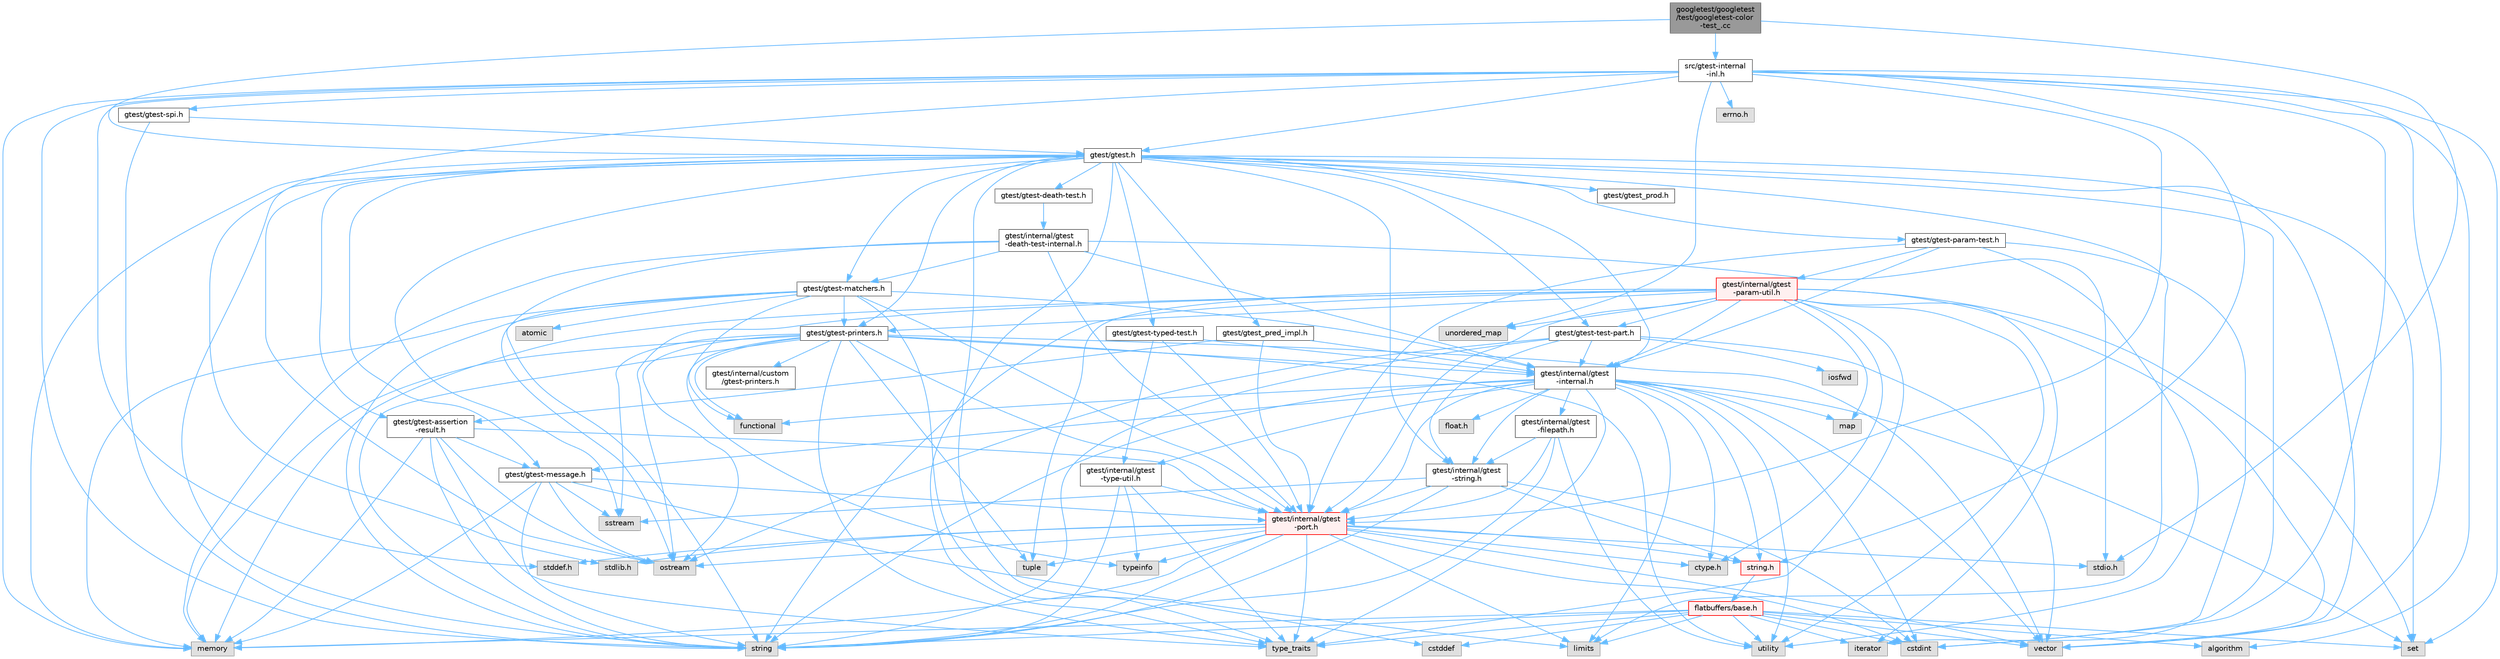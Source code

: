 digraph "googletest/googletest/test/googletest-color-test_.cc"
{
 // LATEX_PDF_SIZE
  bgcolor="transparent";
  edge [fontname=Helvetica,fontsize=10,labelfontname=Helvetica,labelfontsize=10];
  node [fontname=Helvetica,fontsize=10,shape=box,height=0.2,width=0.4];
  Node1 [id="Node000001",label="googletest/googletest\l/test/googletest-color\l-test_.cc",height=0.2,width=0.4,color="gray40", fillcolor="grey60", style="filled", fontcolor="black",tooltip=" "];
  Node1 -> Node2 [id="edge172_Node000001_Node000002",color="steelblue1",style="solid",tooltip=" "];
  Node2 [id="Node000002",label="stdio.h",height=0.2,width=0.4,color="grey60", fillcolor="#E0E0E0", style="filled",tooltip=" "];
  Node1 -> Node3 [id="edge173_Node000001_Node000003",color="steelblue1",style="solid",tooltip=" "];
  Node3 [id="Node000003",label="gtest/gtest.h",height=0.2,width=0.4,color="grey40", fillcolor="white", style="filled",URL="$gtest_8h.html",tooltip=" "];
  Node3 -> Node4 [id="edge174_Node000003_Node000004",color="steelblue1",style="solid",tooltip=" "];
  Node4 [id="Node000004",label="cstddef",height=0.2,width=0.4,color="grey60", fillcolor="#E0E0E0", style="filled",tooltip=" "];
  Node3 -> Node5 [id="edge175_Node000003_Node000005",color="steelblue1",style="solid",tooltip=" "];
  Node5 [id="Node000005",label="cstdint",height=0.2,width=0.4,color="grey60", fillcolor="#E0E0E0", style="filled",tooltip=" "];
  Node3 -> Node6 [id="edge176_Node000003_Node000006",color="steelblue1",style="solid",tooltip=" "];
  Node6 [id="Node000006",label="limits",height=0.2,width=0.4,color="grey60", fillcolor="#E0E0E0", style="filled",tooltip=" "];
  Node3 -> Node7 [id="edge177_Node000003_Node000007",color="steelblue1",style="solid",tooltip=" "];
  Node7 [id="Node000007",label="memory",height=0.2,width=0.4,color="grey60", fillcolor="#E0E0E0", style="filled",tooltip=" "];
  Node3 -> Node8 [id="edge178_Node000003_Node000008",color="steelblue1",style="solid",tooltip=" "];
  Node8 [id="Node000008",label="ostream",height=0.2,width=0.4,color="grey60", fillcolor="#E0E0E0", style="filled",tooltip=" "];
  Node3 -> Node9 [id="edge179_Node000003_Node000009",color="steelblue1",style="solid",tooltip=" "];
  Node9 [id="Node000009",label="set",height=0.2,width=0.4,color="grey60", fillcolor="#E0E0E0", style="filled",tooltip=" "];
  Node3 -> Node10 [id="edge180_Node000003_Node000010",color="steelblue1",style="solid",tooltip=" "];
  Node10 [id="Node000010",label="sstream",height=0.2,width=0.4,color="grey60", fillcolor="#E0E0E0", style="filled",tooltip=" "];
  Node3 -> Node11 [id="edge181_Node000003_Node000011",color="steelblue1",style="solid",tooltip=" "];
  Node11 [id="Node000011",label="string",height=0.2,width=0.4,color="grey60", fillcolor="#E0E0E0", style="filled",tooltip=" "];
  Node3 -> Node12 [id="edge182_Node000003_Node000012",color="steelblue1",style="solid",tooltip=" "];
  Node12 [id="Node000012",label="type_traits",height=0.2,width=0.4,color="grey60", fillcolor="#E0E0E0", style="filled",tooltip=" "];
  Node3 -> Node13 [id="edge183_Node000003_Node000013",color="steelblue1",style="solid",tooltip=" "];
  Node13 [id="Node000013",label="vector",height=0.2,width=0.4,color="grey60", fillcolor="#E0E0E0", style="filled",tooltip=" "];
  Node3 -> Node14 [id="edge184_Node000003_Node000014",color="steelblue1",style="solid",tooltip=" "];
  Node14 [id="Node000014",label="gtest/gtest-assertion\l-result.h",height=0.2,width=0.4,color="grey40", fillcolor="white", style="filled",URL="$gtest-assertion-result_8h.html",tooltip=" "];
  Node14 -> Node7 [id="edge185_Node000014_Node000007",color="steelblue1",style="solid",tooltip=" "];
  Node14 -> Node8 [id="edge186_Node000014_Node000008",color="steelblue1",style="solid",tooltip=" "];
  Node14 -> Node11 [id="edge187_Node000014_Node000011",color="steelblue1",style="solid",tooltip=" "];
  Node14 -> Node12 [id="edge188_Node000014_Node000012",color="steelblue1",style="solid",tooltip=" "];
  Node14 -> Node15 [id="edge189_Node000014_Node000015",color="steelblue1",style="solid",tooltip=" "];
  Node15 [id="Node000015",label="gtest/gtest-message.h",height=0.2,width=0.4,color="grey40", fillcolor="white", style="filled",URL="$gtest-message_8h.html",tooltip=" "];
  Node15 -> Node6 [id="edge190_Node000015_Node000006",color="steelblue1",style="solid",tooltip=" "];
  Node15 -> Node7 [id="edge191_Node000015_Node000007",color="steelblue1",style="solid",tooltip=" "];
  Node15 -> Node8 [id="edge192_Node000015_Node000008",color="steelblue1",style="solid",tooltip=" "];
  Node15 -> Node10 [id="edge193_Node000015_Node000010",color="steelblue1",style="solid",tooltip=" "];
  Node15 -> Node11 [id="edge194_Node000015_Node000011",color="steelblue1",style="solid",tooltip=" "];
  Node15 -> Node16 [id="edge195_Node000015_Node000016",color="steelblue1",style="solid",tooltip=" "];
  Node16 [id="Node000016",label="gtest/internal/gtest\l-port.h",height=0.2,width=0.4,color="red", fillcolor="#FFF0F0", style="filled",URL="$gtest-port_8h.html",tooltip=" "];
  Node16 -> Node18 [id="edge196_Node000016_Node000018",color="steelblue1",style="solid",tooltip=" "];
  Node18 [id="Node000018",label="ctype.h",height=0.2,width=0.4,color="grey60", fillcolor="#E0E0E0", style="filled",tooltip=" "];
  Node16 -> Node19 [id="edge197_Node000016_Node000019",color="steelblue1",style="solid",tooltip=" "];
  Node19 [id="Node000019",label="stddef.h",height=0.2,width=0.4,color="grey60", fillcolor="#E0E0E0", style="filled",tooltip=" "];
  Node16 -> Node2 [id="edge198_Node000016_Node000002",color="steelblue1",style="solid",tooltip=" "];
  Node16 -> Node20 [id="edge199_Node000016_Node000020",color="steelblue1",style="solid",tooltip=" "];
  Node20 [id="Node000020",label="stdlib.h",height=0.2,width=0.4,color="grey60", fillcolor="#E0E0E0", style="filled",tooltip=" "];
  Node16 -> Node21 [id="edge200_Node000016_Node000021",color="steelblue1",style="solid",tooltip=" "];
  Node21 [id="Node000021",label="string.h",height=0.2,width=0.4,color="red", fillcolor="#FFF0F0", style="filled",URL="$string_8h.html",tooltip=" "];
  Node21 -> Node22 [id="edge201_Node000021_Node000022",color="steelblue1",style="solid",tooltip=" "];
  Node22 [id="Node000022",label="flatbuffers/base.h",height=0.2,width=0.4,color="red", fillcolor="#FFF0F0", style="filled",URL="$base_8h.html",tooltip=" "];
  Node22 -> Node5 [id="edge202_Node000022_Node000005",color="steelblue1",style="solid",tooltip=" "];
  Node22 -> Node4 [id="edge203_Node000022_Node000004",color="steelblue1",style="solid",tooltip=" "];
  Node22 -> Node26 [id="edge204_Node000022_Node000026",color="steelblue1",style="solid",tooltip=" "];
  Node26 [id="Node000026",label="utility",height=0.2,width=0.4,color="grey60", fillcolor="#E0E0E0", style="filled",tooltip=" "];
  Node22 -> Node11 [id="edge205_Node000022_Node000011",color="steelblue1",style="solid",tooltip=" "];
  Node22 -> Node12 [id="edge206_Node000022_Node000012",color="steelblue1",style="solid",tooltip=" "];
  Node22 -> Node13 [id="edge207_Node000022_Node000013",color="steelblue1",style="solid",tooltip=" "];
  Node22 -> Node9 [id="edge208_Node000022_Node000009",color="steelblue1",style="solid",tooltip=" "];
  Node22 -> Node27 [id="edge209_Node000022_Node000027",color="steelblue1",style="solid",tooltip=" "];
  Node27 [id="Node000027",label="algorithm",height=0.2,width=0.4,color="grey60", fillcolor="#E0E0E0", style="filled",tooltip=" "];
  Node22 -> Node6 [id="edge210_Node000022_Node000006",color="steelblue1",style="solid",tooltip=" "];
  Node22 -> Node28 [id="edge211_Node000022_Node000028",color="steelblue1",style="solid",tooltip=" "];
  Node28 [id="Node000028",label="iterator",height=0.2,width=0.4,color="grey60", fillcolor="#E0E0E0", style="filled",tooltip=" "];
  Node22 -> Node7 [id="edge212_Node000022_Node000007",color="steelblue1",style="solid",tooltip=" "];
  Node16 -> Node5 [id="edge213_Node000016_Node000005",color="steelblue1",style="solid",tooltip=" "];
  Node16 -> Node6 [id="edge214_Node000016_Node000006",color="steelblue1",style="solid",tooltip=" "];
  Node16 -> Node7 [id="edge215_Node000016_Node000007",color="steelblue1",style="solid",tooltip=" "];
  Node16 -> Node8 [id="edge216_Node000016_Node000008",color="steelblue1",style="solid",tooltip=" "];
  Node16 -> Node11 [id="edge217_Node000016_Node000011",color="steelblue1",style="solid",tooltip=" "];
  Node16 -> Node35 [id="edge218_Node000016_Node000035",color="steelblue1",style="solid",tooltip=" "];
  Node35 [id="Node000035",label="tuple",height=0.2,width=0.4,color="grey60", fillcolor="#E0E0E0", style="filled",tooltip=" "];
  Node16 -> Node12 [id="edge219_Node000016_Node000012",color="steelblue1",style="solid",tooltip=" "];
  Node16 -> Node13 [id="edge220_Node000016_Node000013",color="steelblue1",style="solid",tooltip=" "];
  Node16 -> Node43 [id="edge221_Node000016_Node000043",color="steelblue1",style="solid",tooltip=" "];
  Node43 [id="Node000043",label="typeinfo",height=0.2,width=0.4,color="grey60", fillcolor="#E0E0E0", style="filled",tooltip=" "];
  Node14 -> Node16 [id="edge222_Node000014_Node000016",color="steelblue1",style="solid",tooltip=" "];
  Node3 -> Node44 [id="edge223_Node000003_Node000044",color="steelblue1",style="solid",tooltip=" "];
  Node44 [id="Node000044",label="gtest/gtest-death-test.h",height=0.2,width=0.4,color="grey40", fillcolor="white", style="filled",URL="$gtest-death-test_8h.html",tooltip=" "];
  Node44 -> Node45 [id="edge224_Node000044_Node000045",color="steelblue1",style="solid",tooltip=" "];
  Node45 [id="Node000045",label="gtest/internal/gtest\l-death-test-internal.h",height=0.2,width=0.4,color="grey40", fillcolor="white", style="filled",URL="$gtest-death-test-internal_8h.html",tooltip=" "];
  Node45 -> Node2 [id="edge225_Node000045_Node000002",color="steelblue1",style="solid",tooltip=" "];
  Node45 -> Node7 [id="edge226_Node000045_Node000007",color="steelblue1",style="solid",tooltip=" "];
  Node45 -> Node11 [id="edge227_Node000045_Node000011",color="steelblue1",style="solid",tooltip=" "];
  Node45 -> Node46 [id="edge228_Node000045_Node000046",color="steelblue1",style="solid",tooltip=" "];
  Node46 [id="Node000046",label="gtest/gtest-matchers.h",height=0.2,width=0.4,color="grey40", fillcolor="white", style="filled",URL="$gtest-matchers_8h.html",tooltip=" "];
  Node46 -> Node47 [id="edge229_Node000046_Node000047",color="steelblue1",style="solid",tooltip=" "];
  Node47 [id="Node000047",label="atomic",height=0.2,width=0.4,color="grey60", fillcolor="#E0E0E0", style="filled",tooltip=" "];
  Node46 -> Node48 [id="edge230_Node000046_Node000048",color="steelblue1",style="solid",tooltip=" "];
  Node48 [id="Node000048",label="functional",height=0.2,width=0.4,color="grey60", fillcolor="#E0E0E0", style="filled",tooltip=" "];
  Node46 -> Node7 [id="edge231_Node000046_Node000007",color="steelblue1",style="solid",tooltip=" "];
  Node46 -> Node8 [id="edge232_Node000046_Node000008",color="steelblue1",style="solid",tooltip=" "];
  Node46 -> Node11 [id="edge233_Node000046_Node000011",color="steelblue1",style="solid",tooltip=" "];
  Node46 -> Node12 [id="edge234_Node000046_Node000012",color="steelblue1",style="solid",tooltip=" "];
  Node46 -> Node49 [id="edge235_Node000046_Node000049",color="steelblue1",style="solid",tooltip=" "];
  Node49 [id="Node000049",label="gtest/gtest-printers.h",height=0.2,width=0.4,color="grey40", fillcolor="white", style="filled",URL="$gtest-printers_8h.html",tooltip=" "];
  Node49 -> Node48 [id="edge236_Node000049_Node000048",color="steelblue1",style="solid",tooltip=" "];
  Node49 -> Node7 [id="edge237_Node000049_Node000007",color="steelblue1",style="solid",tooltip=" "];
  Node49 -> Node8 [id="edge238_Node000049_Node000008",color="steelblue1",style="solid",tooltip=" "];
  Node49 -> Node10 [id="edge239_Node000049_Node000010",color="steelblue1",style="solid",tooltip=" "];
  Node49 -> Node11 [id="edge240_Node000049_Node000011",color="steelblue1",style="solid",tooltip=" "];
  Node49 -> Node35 [id="edge241_Node000049_Node000035",color="steelblue1",style="solid",tooltip=" "];
  Node49 -> Node12 [id="edge242_Node000049_Node000012",color="steelblue1",style="solid",tooltip=" "];
  Node49 -> Node43 [id="edge243_Node000049_Node000043",color="steelblue1",style="solid",tooltip=" "];
  Node49 -> Node26 [id="edge244_Node000049_Node000026",color="steelblue1",style="solid",tooltip=" "];
  Node49 -> Node13 [id="edge245_Node000049_Node000013",color="steelblue1",style="solid",tooltip=" "];
  Node49 -> Node50 [id="edge246_Node000049_Node000050",color="steelblue1",style="solid",tooltip=" "];
  Node50 [id="Node000050",label="gtest/internal/gtest\l-internal.h",height=0.2,width=0.4,color="grey40", fillcolor="white", style="filled",URL="$gtest-internal_8h.html",tooltip=" "];
  Node50 -> Node16 [id="edge247_Node000050_Node000016",color="steelblue1",style="solid",tooltip=" "];
  Node50 -> Node18 [id="edge248_Node000050_Node000018",color="steelblue1",style="solid",tooltip=" "];
  Node50 -> Node51 [id="edge249_Node000050_Node000051",color="steelblue1",style="solid",tooltip=" "];
  Node51 [id="Node000051",label="float.h",height=0.2,width=0.4,color="grey60", fillcolor="#E0E0E0", style="filled",tooltip=" "];
  Node50 -> Node21 [id="edge250_Node000050_Node000021",color="steelblue1",style="solid",tooltip=" "];
  Node50 -> Node5 [id="edge251_Node000050_Node000005",color="steelblue1",style="solid",tooltip=" "];
  Node50 -> Node48 [id="edge252_Node000050_Node000048",color="steelblue1",style="solid",tooltip=" "];
  Node50 -> Node6 [id="edge253_Node000050_Node000006",color="steelblue1",style="solid",tooltip=" "];
  Node50 -> Node52 [id="edge254_Node000050_Node000052",color="steelblue1",style="solid",tooltip=" "];
  Node52 [id="Node000052",label="map",height=0.2,width=0.4,color="grey60", fillcolor="#E0E0E0", style="filled",tooltip=" "];
  Node50 -> Node9 [id="edge255_Node000050_Node000009",color="steelblue1",style="solid",tooltip=" "];
  Node50 -> Node11 [id="edge256_Node000050_Node000011",color="steelblue1",style="solid",tooltip=" "];
  Node50 -> Node12 [id="edge257_Node000050_Node000012",color="steelblue1",style="solid",tooltip=" "];
  Node50 -> Node26 [id="edge258_Node000050_Node000026",color="steelblue1",style="solid",tooltip=" "];
  Node50 -> Node13 [id="edge259_Node000050_Node000013",color="steelblue1",style="solid",tooltip=" "];
  Node50 -> Node15 [id="edge260_Node000050_Node000015",color="steelblue1",style="solid",tooltip=" "];
  Node50 -> Node53 [id="edge261_Node000050_Node000053",color="steelblue1",style="solid",tooltip=" "];
  Node53 [id="Node000053",label="gtest/internal/gtest\l-filepath.h",height=0.2,width=0.4,color="grey40", fillcolor="white", style="filled",URL="$gtest-filepath_8h.html",tooltip=" "];
  Node53 -> Node11 [id="edge262_Node000053_Node000011",color="steelblue1",style="solid",tooltip=" "];
  Node53 -> Node26 [id="edge263_Node000053_Node000026",color="steelblue1",style="solid",tooltip=" "];
  Node53 -> Node16 [id="edge264_Node000053_Node000016",color="steelblue1",style="solid",tooltip=" "];
  Node53 -> Node54 [id="edge265_Node000053_Node000054",color="steelblue1",style="solid",tooltip=" "];
  Node54 [id="Node000054",label="gtest/internal/gtest\l-string.h",height=0.2,width=0.4,color="grey40", fillcolor="white", style="filled",URL="$gtest-string_8h.html",tooltip=" "];
  Node54 -> Node21 [id="edge266_Node000054_Node000021",color="steelblue1",style="solid",tooltip=" "];
  Node54 -> Node5 [id="edge267_Node000054_Node000005",color="steelblue1",style="solid",tooltip=" "];
  Node54 -> Node10 [id="edge268_Node000054_Node000010",color="steelblue1",style="solid",tooltip=" "];
  Node54 -> Node11 [id="edge269_Node000054_Node000011",color="steelblue1",style="solid",tooltip=" "];
  Node54 -> Node16 [id="edge270_Node000054_Node000016",color="steelblue1",style="solid",tooltip=" "];
  Node50 -> Node54 [id="edge271_Node000050_Node000054",color="steelblue1",style="solid",tooltip=" "];
  Node50 -> Node55 [id="edge272_Node000050_Node000055",color="steelblue1",style="solid",tooltip=" "];
  Node55 [id="Node000055",label="gtest/internal/gtest\l-type-util.h",height=0.2,width=0.4,color="grey40", fillcolor="white", style="filled",URL="$gtest-type-util_8h.html",tooltip=" "];
  Node55 -> Node11 [id="edge273_Node000055_Node000011",color="steelblue1",style="solid",tooltip=" "];
  Node55 -> Node12 [id="edge274_Node000055_Node000012",color="steelblue1",style="solid",tooltip=" "];
  Node55 -> Node43 [id="edge275_Node000055_Node000043",color="steelblue1",style="solid",tooltip=" "];
  Node55 -> Node16 [id="edge276_Node000055_Node000016",color="steelblue1",style="solid",tooltip=" "];
  Node49 -> Node16 [id="edge277_Node000049_Node000016",color="steelblue1",style="solid",tooltip=" "];
  Node49 -> Node56 [id="edge278_Node000049_Node000056",color="steelblue1",style="solid",tooltip=" "];
  Node56 [id="Node000056",label="gtest/internal/custom\l/gtest-printers.h",height=0.2,width=0.4,color="grey40", fillcolor="white", style="filled",URL="$internal_2custom_2gtest-printers_8h.html",tooltip=" "];
  Node46 -> Node50 [id="edge279_Node000046_Node000050",color="steelblue1",style="solid",tooltip=" "];
  Node46 -> Node16 [id="edge280_Node000046_Node000016",color="steelblue1",style="solid",tooltip=" "];
  Node45 -> Node50 [id="edge281_Node000045_Node000050",color="steelblue1",style="solid",tooltip=" "];
  Node45 -> Node16 [id="edge282_Node000045_Node000016",color="steelblue1",style="solid",tooltip=" "];
  Node3 -> Node46 [id="edge283_Node000003_Node000046",color="steelblue1",style="solid",tooltip=" "];
  Node3 -> Node15 [id="edge284_Node000003_Node000015",color="steelblue1",style="solid",tooltip=" "];
  Node3 -> Node57 [id="edge285_Node000003_Node000057",color="steelblue1",style="solid",tooltip=" "];
  Node57 [id="Node000057",label="gtest/gtest-param-test.h",height=0.2,width=0.4,color="grey40", fillcolor="white", style="filled",URL="$gtest-param-test_8h.html",tooltip=" "];
  Node57 -> Node28 [id="edge286_Node000057_Node000028",color="steelblue1",style="solid",tooltip=" "];
  Node57 -> Node26 [id="edge287_Node000057_Node000026",color="steelblue1",style="solid",tooltip=" "];
  Node57 -> Node50 [id="edge288_Node000057_Node000050",color="steelblue1",style="solid",tooltip=" "];
  Node57 -> Node58 [id="edge289_Node000057_Node000058",color="steelblue1",style="solid",tooltip=" "];
  Node58 [id="Node000058",label="gtest/internal/gtest\l-param-util.h",height=0.2,width=0.4,color="red", fillcolor="#FFF0F0", style="filled",URL="$gtest-param-util_8h.html",tooltip=" "];
  Node58 -> Node18 [id="edge290_Node000058_Node000018",color="steelblue1",style="solid",tooltip=" "];
  Node58 -> Node28 [id="edge291_Node000058_Node000028",color="steelblue1",style="solid",tooltip=" "];
  Node58 -> Node52 [id="edge292_Node000058_Node000052",color="steelblue1",style="solid",tooltip=" "];
  Node58 -> Node7 [id="edge293_Node000058_Node000007",color="steelblue1",style="solid",tooltip=" "];
  Node58 -> Node8 [id="edge294_Node000058_Node000008",color="steelblue1",style="solid",tooltip=" "];
  Node58 -> Node9 [id="edge295_Node000058_Node000009",color="steelblue1",style="solid",tooltip=" "];
  Node58 -> Node11 [id="edge296_Node000058_Node000011",color="steelblue1",style="solid",tooltip=" "];
  Node58 -> Node35 [id="edge297_Node000058_Node000035",color="steelblue1",style="solid",tooltip=" "];
  Node58 -> Node12 [id="edge298_Node000058_Node000012",color="steelblue1",style="solid",tooltip=" "];
  Node58 -> Node60 [id="edge299_Node000058_Node000060",color="steelblue1",style="solid",tooltip=" "];
  Node60 [id="Node000060",label="unordered_map",height=0.2,width=0.4,color="grey60", fillcolor="#E0E0E0", style="filled",tooltip=" "];
  Node58 -> Node26 [id="edge300_Node000058_Node000026",color="steelblue1",style="solid",tooltip=" "];
  Node58 -> Node13 [id="edge301_Node000058_Node000013",color="steelblue1",style="solid",tooltip=" "];
  Node58 -> Node49 [id="edge302_Node000058_Node000049",color="steelblue1",style="solid",tooltip=" "];
  Node58 -> Node61 [id="edge303_Node000058_Node000061",color="steelblue1",style="solid",tooltip=" "];
  Node61 [id="Node000061",label="gtest/gtest-test-part.h",height=0.2,width=0.4,color="grey40", fillcolor="white", style="filled",URL="$gtest-test-part_8h.html",tooltip=" "];
  Node61 -> Node62 [id="edge304_Node000061_Node000062",color="steelblue1",style="solid",tooltip=" "];
  Node62 [id="Node000062",label="iosfwd",height=0.2,width=0.4,color="grey60", fillcolor="#E0E0E0", style="filled",tooltip=" "];
  Node61 -> Node8 [id="edge305_Node000061_Node000008",color="steelblue1",style="solid",tooltip=" "];
  Node61 -> Node11 [id="edge306_Node000061_Node000011",color="steelblue1",style="solid",tooltip=" "];
  Node61 -> Node13 [id="edge307_Node000061_Node000013",color="steelblue1",style="solid",tooltip=" "];
  Node61 -> Node50 [id="edge308_Node000061_Node000050",color="steelblue1",style="solid",tooltip=" "];
  Node61 -> Node54 [id="edge309_Node000061_Node000054",color="steelblue1",style="solid",tooltip=" "];
  Node58 -> Node50 [id="edge310_Node000058_Node000050",color="steelblue1",style="solid",tooltip=" "];
  Node58 -> Node16 [id="edge311_Node000058_Node000016",color="steelblue1",style="solid",tooltip=" "];
  Node57 -> Node16 [id="edge312_Node000057_Node000016",color="steelblue1",style="solid",tooltip=" "];
  Node3 -> Node49 [id="edge313_Node000003_Node000049",color="steelblue1",style="solid",tooltip=" "];
  Node3 -> Node61 [id="edge314_Node000003_Node000061",color="steelblue1",style="solid",tooltip=" "];
  Node3 -> Node63 [id="edge315_Node000003_Node000063",color="steelblue1",style="solid",tooltip=" "];
  Node63 [id="Node000063",label="gtest/gtest-typed-test.h",height=0.2,width=0.4,color="grey40", fillcolor="white", style="filled",URL="$gtest-typed-test_8h.html",tooltip=" "];
  Node63 -> Node50 [id="edge316_Node000063_Node000050",color="steelblue1",style="solid",tooltip=" "];
  Node63 -> Node16 [id="edge317_Node000063_Node000016",color="steelblue1",style="solid",tooltip=" "];
  Node63 -> Node55 [id="edge318_Node000063_Node000055",color="steelblue1",style="solid",tooltip=" "];
  Node3 -> Node64 [id="edge319_Node000003_Node000064",color="steelblue1",style="solid",tooltip=" "];
  Node64 [id="Node000064",label="gtest/gtest_pred_impl.h",height=0.2,width=0.4,color="grey40", fillcolor="white", style="filled",URL="$gtest__pred__impl_8h.html",tooltip=" "];
  Node64 -> Node14 [id="edge320_Node000064_Node000014",color="steelblue1",style="solid",tooltip=" "];
  Node64 -> Node50 [id="edge321_Node000064_Node000050",color="steelblue1",style="solid",tooltip=" "];
  Node64 -> Node16 [id="edge322_Node000064_Node000016",color="steelblue1",style="solid",tooltip=" "];
  Node3 -> Node65 [id="edge323_Node000003_Node000065",color="steelblue1",style="solid",tooltip=" "];
  Node65 [id="Node000065",label="gtest/gtest_prod.h",height=0.2,width=0.4,color="grey40", fillcolor="white", style="filled",URL="$gtest__prod_8h.html",tooltip=" "];
  Node3 -> Node50 [id="edge324_Node000003_Node000050",color="steelblue1",style="solid",tooltip=" "];
  Node3 -> Node54 [id="edge325_Node000003_Node000054",color="steelblue1",style="solid",tooltip=" "];
  Node1 -> Node66 [id="edge326_Node000001_Node000066",color="steelblue1",style="solid",tooltip=" "];
  Node66 [id="Node000066",label="src/gtest-internal\l-inl.h",height=0.2,width=0.4,color="grey40", fillcolor="white", style="filled",URL="$gtest-internal-inl_8h.html",tooltip=" "];
  Node66 -> Node67 [id="edge327_Node000066_Node000067",color="steelblue1",style="solid",tooltip=" "];
  Node67 [id="Node000067",label="errno.h",height=0.2,width=0.4,color="grey60", fillcolor="#E0E0E0", style="filled",tooltip=" "];
  Node66 -> Node19 [id="edge328_Node000066_Node000019",color="steelblue1",style="solid",tooltip=" "];
  Node66 -> Node20 [id="edge329_Node000066_Node000020",color="steelblue1",style="solid",tooltip=" "];
  Node66 -> Node21 [id="edge330_Node000066_Node000021",color="steelblue1",style="solid",tooltip=" "];
  Node66 -> Node27 [id="edge331_Node000066_Node000027",color="steelblue1",style="solid",tooltip=" "];
  Node66 -> Node5 [id="edge332_Node000066_Node000005",color="steelblue1",style="solid",tooltip=" "];
  Node66 -> Node7 [id="edge333_Node000066_Node000007",color="steelblue1",style="solid",tooltip=" "];
  Node66 -> Node9 [id="edge334_Node000066_Node000009",color="steelblue1",style="solid",tooltip=" "];
  Node66 -> Node11 [id="edge335_Node000066_Node000011",color="steelblue1",style="solid",tooltip=" "];
  Node66 -> Node60 [id="edge336_Node000066_Node000060",color="steelblue1",style="solid",tooltip=" "];
  Node66 -> Node13 [id="edge337_Node000066_Node000013",color="steelblue1",style="solid",tooltip=" "];
  Node66 -> Node16 [id="edge338_Node000066_Node000016",color="steelblue1",style="solid",tooltip=" "];
  Node66 -> Node68 [id="edge339_Node000066_Node000068",color="steelblue1",style="solid",tooltip=" "];
  Node68 [id="Node000068",label="gtest/gtest-spi.h",height=0.2,width=0.4,color="grey40", fillcolor="white", style="filled",URL="$gtest-spi_8h.html",tooltip=" "];
  Node68 -> Node11 [id="edge340_Node000068_Node000011",color="steelblue1",style="solid",tooltip=" "];
  Node68 -> Node3 [id="edge341_Node000068_Node000003",color="steelblue1",style="solid",tooltip=" "];
  Node66 -> Node3 [id="edge342_Node000066_Node000003",color="steelblue1",style="solid",tooltip=" "];
}
